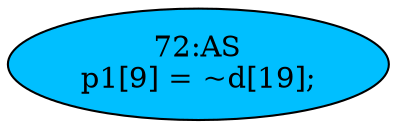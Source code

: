 strict digraph "" {
	node [label="\N"];
	"72:AS"	 [ast="<pyverilog.vparser.ast.Assign object at 0x7fee01bc9610>",
		def_var="['p1']",
		fillcolor=deepskyblue,
		label="72:AS
p1[9] = ~d[19];",
		statements="[]",
		style=filled,
		typ=Assign,
		use_var="['d']"];
}
